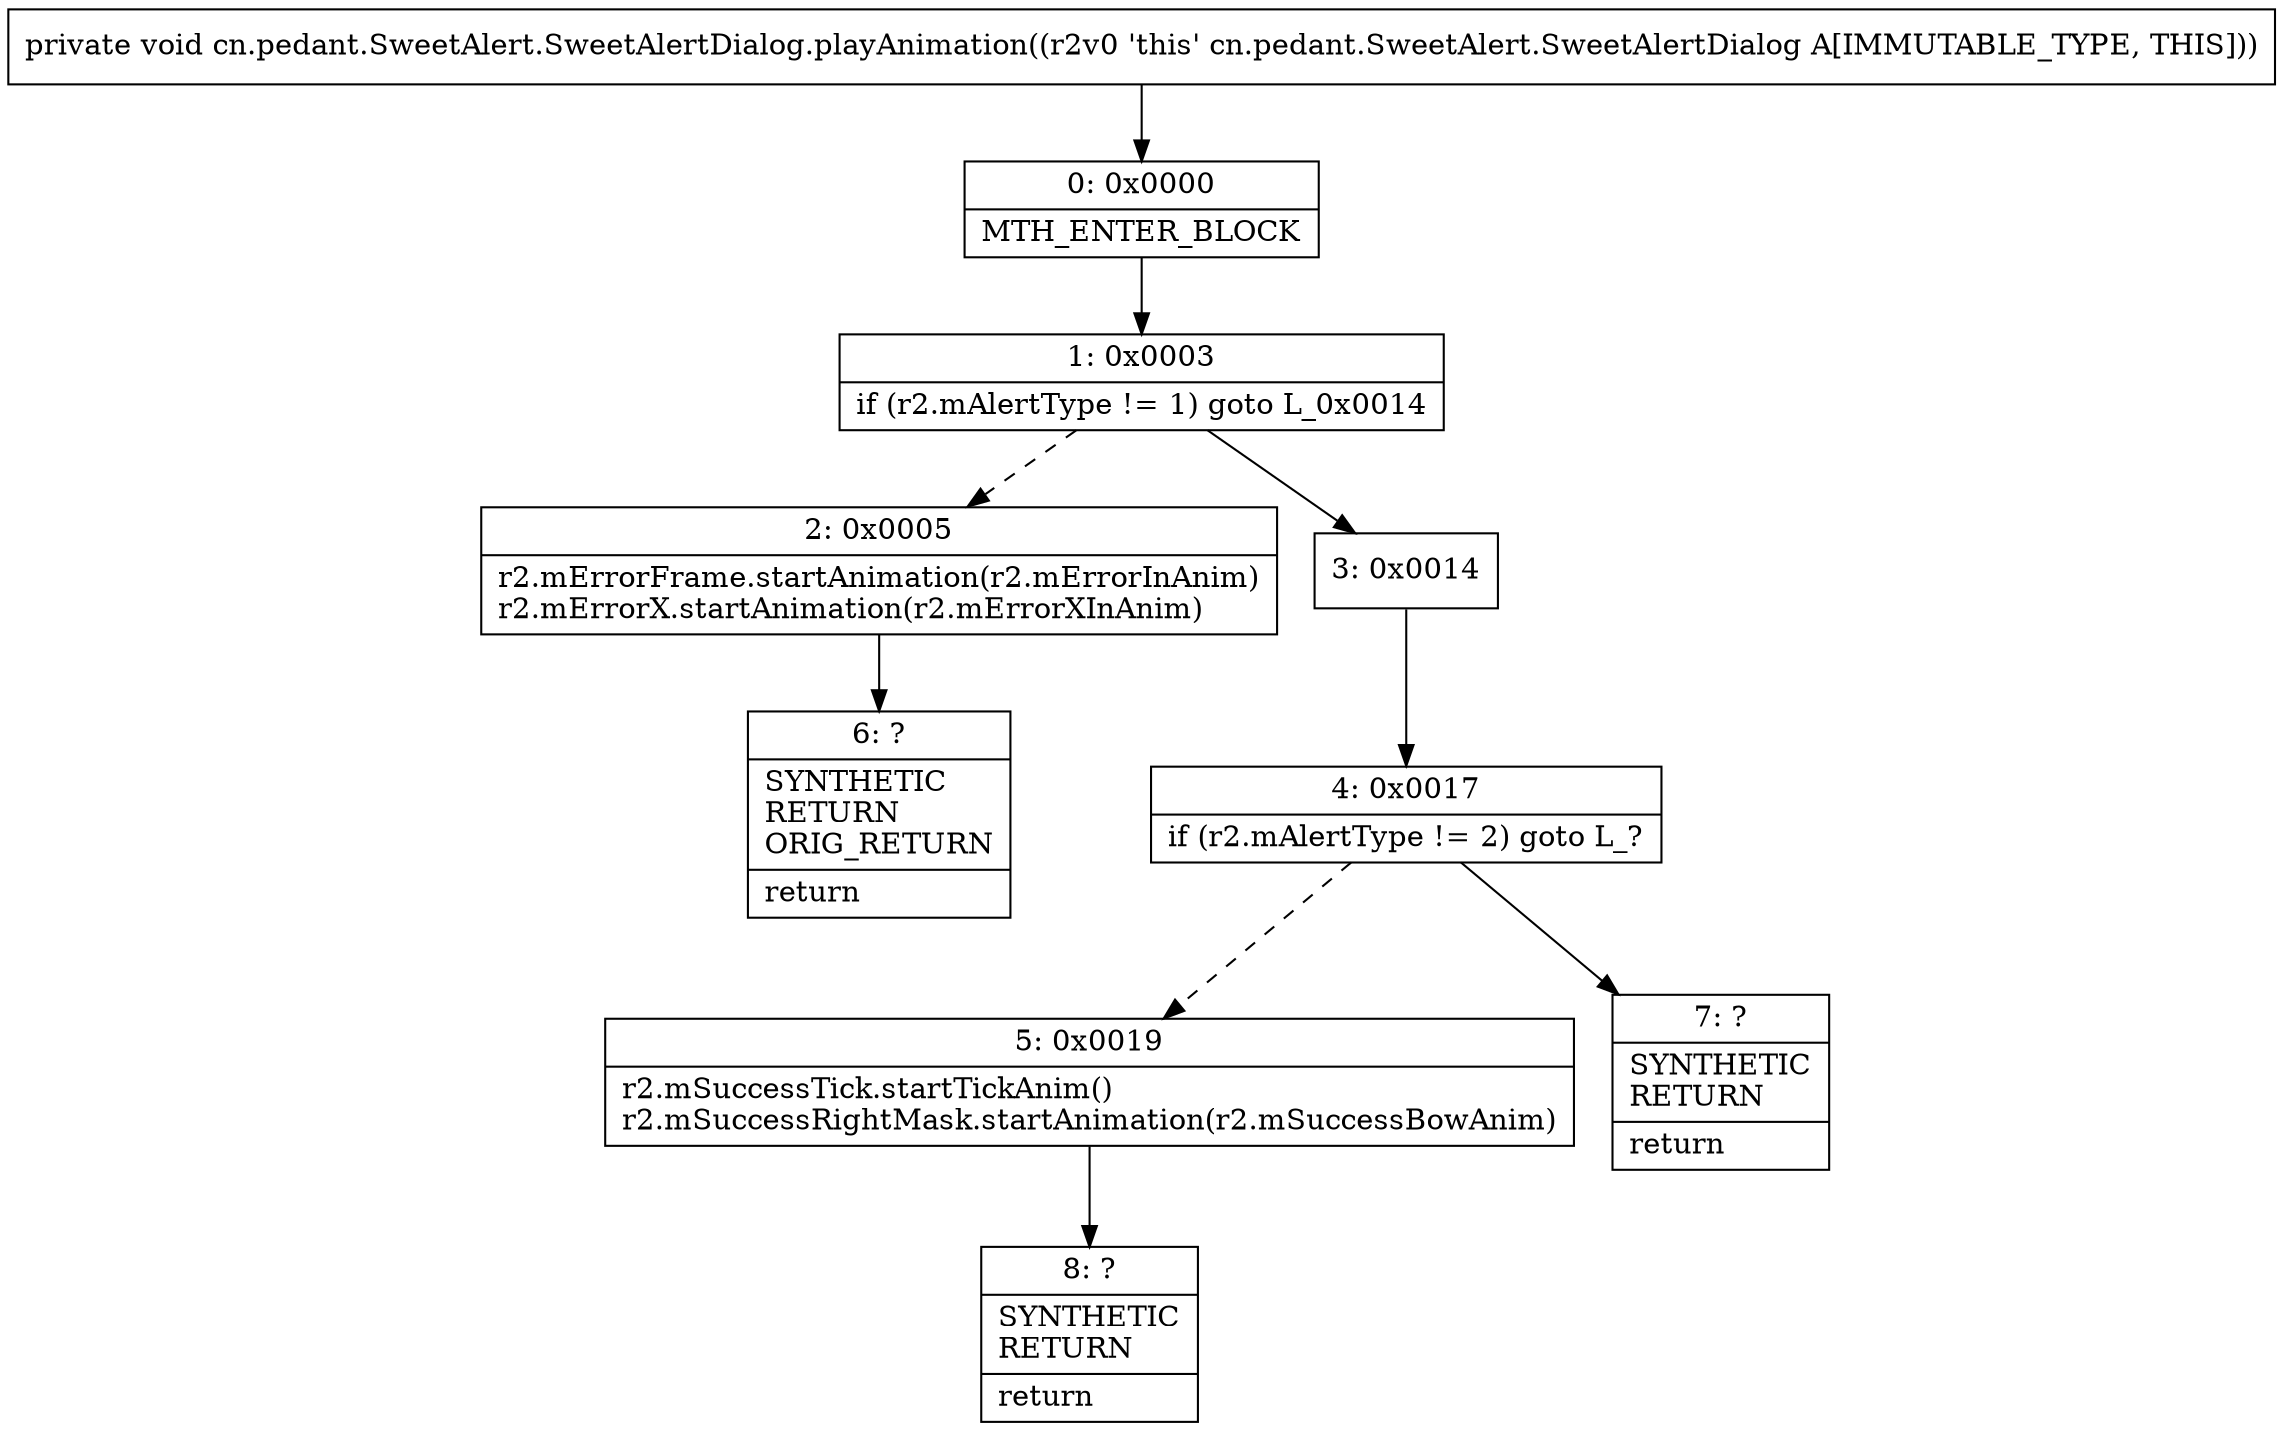 digraph "CFG forcn.pedant.SweetAlert.SweetAlertDialog.playAnimation()V" {
Node_0 [shape=record,label="{0\:\ 0x0000|MTH_ENTER_BLOCK\l}"];
Node_1 [shape=record,label="{1\:\ 0x0003|if (r2.mAlertType != 1) goto L_0x0014\l}"];
Node_2 [shape=record,label="{2\:\ 0x0005|r2.mErrorFrame.startAnimation(r2.mErrorInAnim)\lr2.mErrorX.startAnimation(r2.mErrorXInAnim)\l}"];
Node_3 [shape=record,label="{3\:\ 0x0014}"];
Node_4 [shape=record,label="{4\:\ 0x0017|if (r2.mAlertType != 2) goto L_?\l}"];
Node_5 [shape=record,label="{5\:\ 0x0019|r2.mSuccessTick.startTickAnim()\lr2.mSuccessRightMask.startAnimation(r2.mSuccessBowAnim)\l}"];
Node_6 [shape=record,label="{6\:\ ?|SYNTHETIC\lRETURN\lORIG_RETURN\l|return\l}"];
Node_7 [shape=record,label="{7\:\ ?|SYNTHETIC\lRETURN\l|return\l}"];
Node_8 [shape=record,label="{8\:\ ?|SYNTHETIC\lRETURN\l|return\l}"];
MethodNode[shape=record,label="{private void cn.pedant.SweetAlert.SweetAlertDialog.playAnimation((r2v0 'this' cn.pedant.SweetAlert.SweetAlertDialog A[IMMUTABLE_TYPE, THIS])) }"];
MethodNode -> Node_0;
Node_0 -> Node_1;
Node_1 -> Node_2[style=dashed];
Node_1 -> Node_3;
Node_2 -> Node_6;
Node_3 -> Node_4;
Node_4 -> Node_5[style=dashed];
Node_4 -> Node_7;
Node_5 -> Node_8;
}

